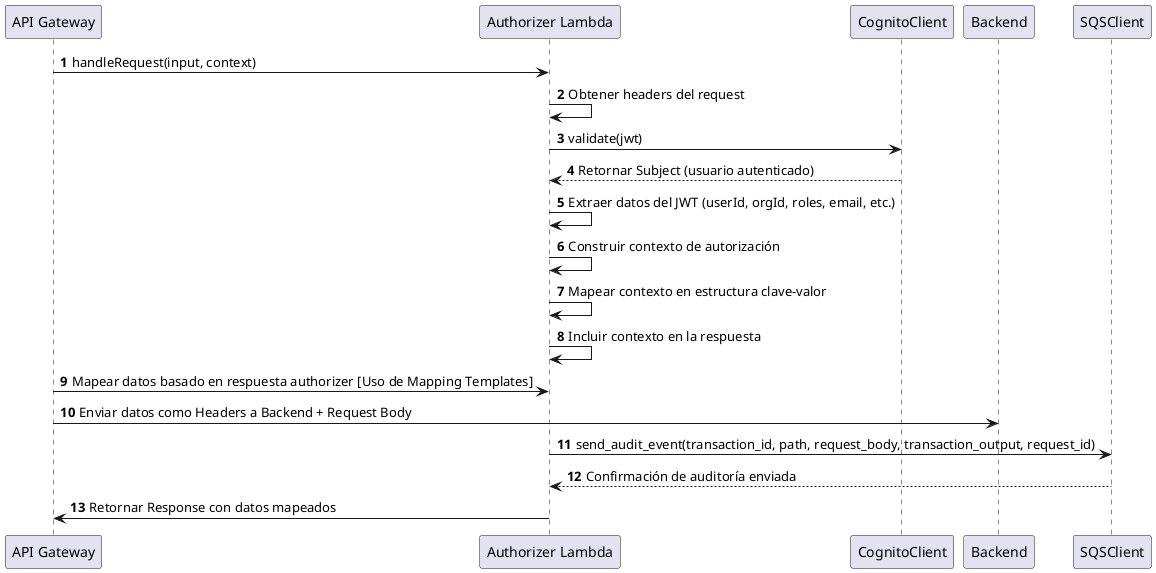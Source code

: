 @startuml
autonumber

participant "API Gateway" as APIGateway
participant "Authorizer Lambda" as Handler
participant "CognitoClient" as Cognito
participant "Backend" as Backend 
participant "SQSClient" as SQS


APIGateway -> Handler: handleRequest(input, context)
Handler -> Handler: Obtener headers del request
Handler -> Cognito: validate(jwt)
Cognito --> Handler: Retornar Subject (usuario autenticado)

Handler -> Handler: Extraer datos del JWT (userId, orgId, roles, email, etc.)
Handler -> Handler: Construir contexto de autorización
Handler -> Handler: Mapear contexto en estructura clave-valor
Handler -> Handler: Incluir contexto en la respuesta
APIGateway -> Handler: Mapear datos basado en respuesta authorizer [Uso de Mapping Templates]
APIGateway -> Backend: Enviar datos como Headers a Backend + Request Body

Handler -> SQS: send_audit_event(transaction_id, path, request_body, transaction_output, request_id)
SQS --> Handler: Confirmación de auditoría enviada

Handler -> APIGateway: Retornar Response con datos mapeados
@enduml
